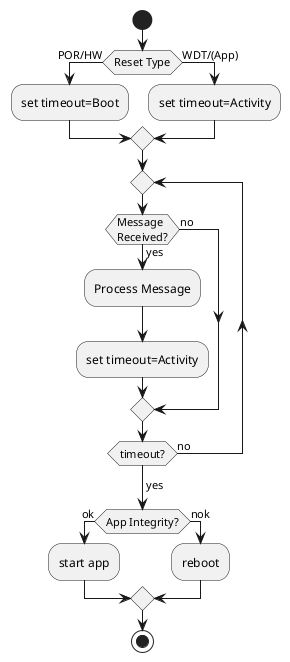 @startuml
skinparam shadowing false

start

if (Reset Type) then (POR/HW)
    :set timeout=Boot;
else (WDT/(App))
    :set timeout=Activity;
endif

repeat
    if (Message\nReceived?) then (yes)
        :Process Message;
        :set timeout=Activity;
    else (no)
    endif
repeat while (timeout?) is (no)
->yes;

if (App Integrity?) then (ok)
    :start app;
else (nok)
    :reboot;
endif
stop

@enduml
